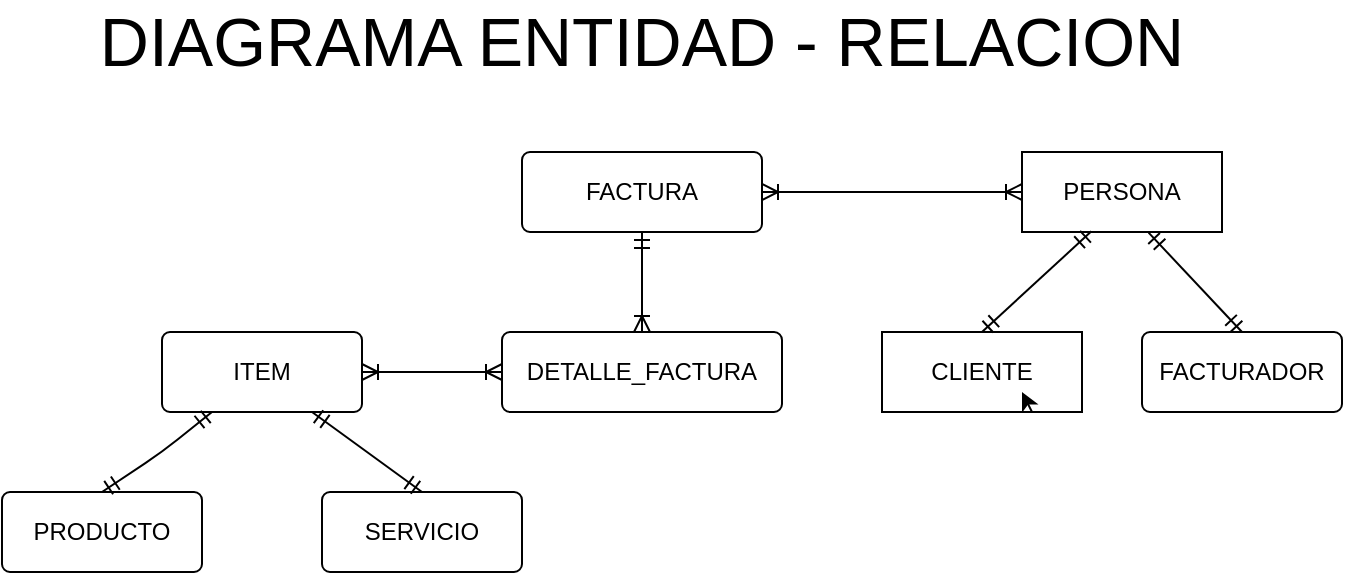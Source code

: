 <mxfile>
    <diagram id="TIcylbHfvHWHcgsPDzrA" name="Página-1">
        <mxGraphModel dx="922" dy="690" grid="1" gridSize="10" guides="1" tooltips="1" connect="1" arrows="1" fold="1" page="1" pageScale="1" pageWidth="827" pageHeight="1169" math="0" shadow="0">
            <root>
                <mxCell id="0"/>
                <mxCell id="1" parent="0"/>
                <mxCell id="57" value="ITEM" style="rounded=1;arcSize=10;whiteSpace=wrap;html=1;align=center;" vertex="1" parent="1">
                    <mxGeometry x="180" y="300" width="100" height="40" as="geometry"/>
                </mxCell>
                <mxCell id="59" value="PRODUCTO" style="rounded=1;arcSize=10;whiteSpace=wrap;html=1;align=center;" vertex="1" parent="1">
                    <mxGeometry x="100" y="380" width="100" height="40" as="geometry"/>
                </mxCell>
                <mxCell id="60" value="SERVICIO" style="rounded=1;arcSize=10;whiteSpace=wrap;html=1;align=center;" vertex="1" parent="1">
                    <mxGeometry x="260" y="380" width="100" height="40" as="geometry"/>
                </mxCell>
                <mxCell id="62" value="FACTURA" style="rounded=1;arcSize=10;whiteSpace=wrap;html=1;align=center;" vertex="1" parent="1">
                    <mxGeometry x="360" y="210" width="120" height="40" as="geometry"/>
                </mxCell>
                <mxCell id="63" value="DETALLE_FACTURA" style="rounded=1;arcSize=10;whiteSpace=wrap;html=1;align=center;" vertex="1" parent="1">
                    <mxGeometry x="350" y="300" width="140" height="40" as="geometry"/>
                </mxCell>
                <mxCell id="69" value="" style="fontSize=12;html=1;endArrow=ERoneToMany;startArrow=ERmandOne;exitX=0.5;exitY=1;exitDx=0;exitDy=0;entryX=0.5;entryY=0;entryDx=0;entryDy=0;" edge="1" parent="1" source="62" target="63">
                    <mxGeometry width="100" height="100" relative="1" as="geometry">
                        <mxPoint x="380" y="290" as="sourcePoint"/>
                        <mxPoint x="480" y="190" as="targetPoint"/>
                    </mxGeometry>
                </mxCell>
                <mxCell id="72" value="" style="edgeStyle=entityRelationEdgeStyle;fontSize=12;html=1;endArrow=ERoneToMany;startArrow=ERoneToMany;exitX=1;exitY=0.5;exitDx=0;exitDy=0;entryX=0;entryY=0.5;entryDx=0;entryDy=0;" edge="1" parent="1" source="57" target="63">
                    <mxGeometry width="100" height="100" relative="1" as="geometry">
                        <mxPoint x="380" y="290" as="sourcePoint"/>
                        <mxPoint x="480" y="190" as="targetPoint"/>
                    </mxGeometry>
                </mxCell>
                <mxCell id="75" value="FACTURADOR" style="rounded=1;arcSize=10;whiteSpace=wrap;html=1;align=center;" vertex="1" parent="1">
                    <mxGeometry x="670" y="300" width="100" height="40" as="geometry"/>
                </mxCell>
                <mxCell id="77" value="CLIENTE" style="whiteSpace=wrap;html=1;align=center;" vertex="1" parent="1">
                    <mxGeometry x="540" y="300" width="100" height="40" as="geometry"/>
                </mxCell>
                <mxCell id="78" value="PERSONA" style="whiteSpace=wrap;html=1;align=center;" vertex="1" parent="1">
                    <mxGeometry x="610" y="210" width="100" height="40" as="geometry"/>
                </mxCell>
                <mxCell id="80" style="edgeStyle=none;html=1;exitX=0.75;exitY=1;exitDx=0;exitDy=0;entryX=0.7;entryY=0.75;entryDx=0;entryDy=0;entryPerimeter=0;" edge="1" parent="1" source="77" target="77">
                    <mxGeometry relative="1" as="geometry"/>
                </mxCell>
                <mxCell id="81" value="" style="fontSize=12;html=1;endArrow=ERmandOne;startArrow=ERmandOne;entryX=0.347;entryY=0.992;entryDx=0;entryDy=0;exitX=0.5;exitY=0;exitDx=0;exitDy=0;entryPerimeter=0;" edge="1" parent="1" source="77" target="78">
                    <mxGeometry width="100" height="100" relative="1" as="geometry">
                        <mxPoint x="380" y="290" as="sourcePoint"/>
                        <mxPoint x="480" y="190" as="targetPoint"/>
                    </mxGeometry>
                </mxCell>
                <mxCell id="82" value="" style="fontSize=12;html=1;endArrow=ERmandOne;startArrow=ERmandOne;exitX=0.5;exitY=0;exitDx=0;exitDy=0;entryX=0.633;entryY=1.008;entryDx=0;entryDy=0;entryPerimeter=0;" edge="1" parent="1" source="75" target="78">
                    <mxGeometry width="100" height="100" relative="1" as="geometry">
                        <mxPoint x="620" y="360" as="sourcePoint"/>
                        <mxPoint x="660" y="250" as="targetPoint"/>
                    </mxGeometry>
                </mxCell>
                <mxCell id="83" value="" style="fontSize=12;html=1;endArrow=ERmandOne;startArrow=ERmandOne;entryX=0.25;entryY=1;entryDx=0;entryDy=0;exitX=0.5;exitY=0;exitDx=0;exitDy=0;" edge="1" parent="1" source="59" target="57">
                    <mxGeometry width="100" height="100" relative="1" as="geometry">
                        <mxPoint x="600" y="310" as="sourcePoint"/>
                        <mxPoint x="654.7" y="259.68" as="targetPoint"/>
                        <Array as="points">
                            <mxPoint x="180" y="360"/>
                        </Array>
                    </mxGeometry>
                </mxCell>
                <mxCell id="84" value="" style="fontSize=12;html=1;endArrow=ERmandOne;startArrow=ERmandOne;entryX=0.75;entryY=1;entryDx=0;entryDy=0;exitX=0.5;exitY=0;exitDx=0;exitDy=0;" edge="1" parent="1" source="60" target="57">
                    <mxGeometry width="100" height="100" relative="1" as="geometry">
                        <mxPoint x="160" y="390" as="sourcePoint"/>
                        <mxPoint x="215" y="350" as="targetPoint"/>
                        <Array as="points"/>
                    </mxGeometry>
                </mxCell>
                <mxCell id="85" value="" style="edgeStyle=entityRelationEdgeStyle;fontSize=12;html=1;endArrow=ERoneToMany;startArrow=ERoneToMany;exitX=0;exitY=0.5;exitDx=0;exitDy=0;entryX=1;entryY=0.5;entryDx=0;entryDy=0;" edge="1" parent="1" source="78" target="62">
                    <mxGeometry width="100" height="100" relative="1" as="geometry">
                        <mxPoint x="380" y="290" as="sourcePoint"/>
                        <mxPoint x="480" y="190" as="targetPoint"/>
                    </mxGeometry>
                </mxCell>
                <mxCell id="86" value="&lt;font style=&quot;font-size: 34px;&quot;&gt;DIAGRAMA ENTIDAD - RELACION&lt;/font&gt;" style="text;html=1;strokeColor=none;fillColor=none;align=center;verticalAlign=middle;whiteSpace=wrap;rounded=0;" vertex="1" parent="1">
                    <mxGeometry x="140" y="140" width="560" height="30" as="geometry"/>
                </mxCell>
            </root>
        </mxGraphModel>
    </diagram>
</mxfile>